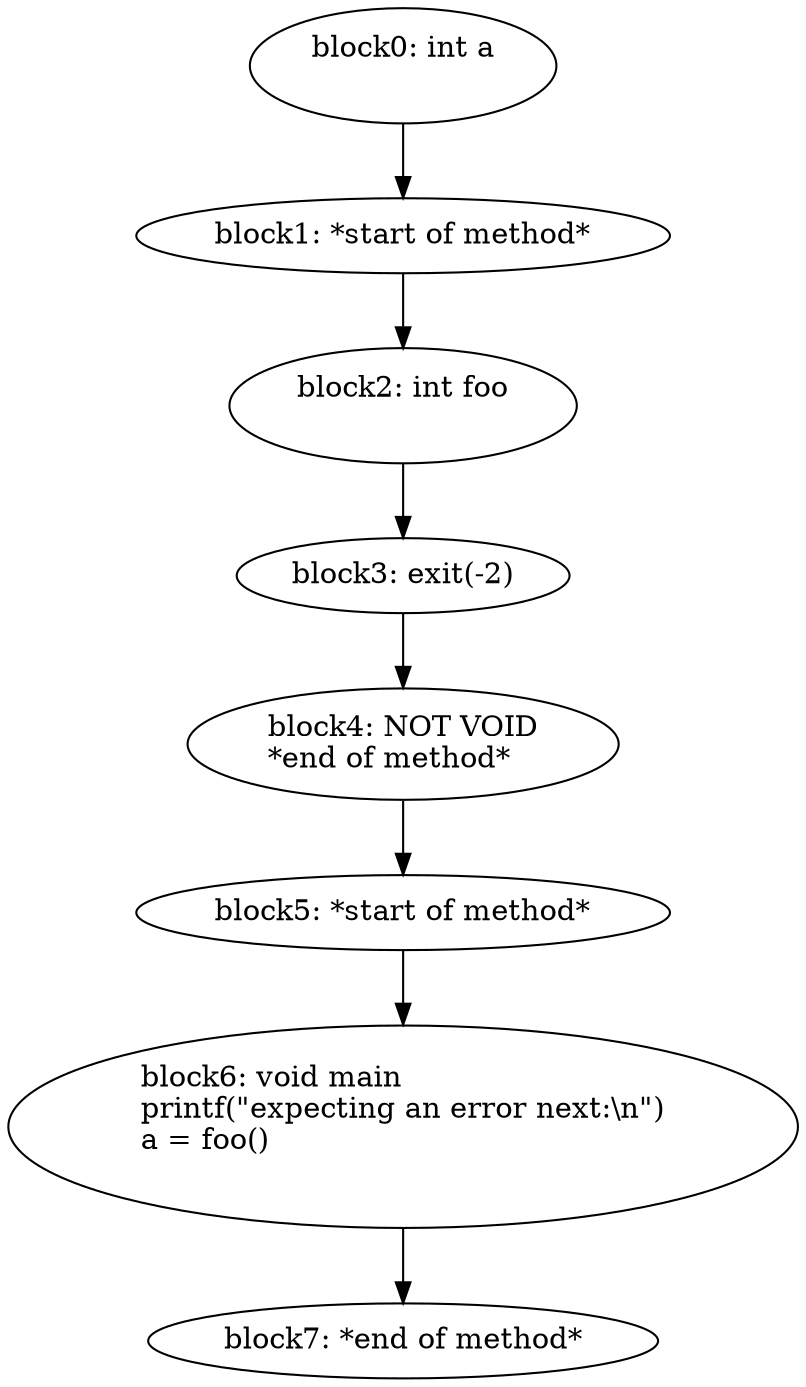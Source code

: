 digraph G {
  block0 [ label="block0: int\ a\l\l" ];
  block1 [ label="block1: *start\ of\ method*\l" ];
  block2 [ label="block2: int\ foo\l\l" ];
  block3 [ label="block3: exit\(-2\)\l" ];
  block4 [ label="block4: NOT\ VOID\l*end\ of\ method*\l" ];
  block5 [ label="block5: *start\ of\ method*\l" ];
  block6 [ label="block6: void\ main\lprintf\(\"expecting\ an\ error\ next\:\\n\"\)\la\ =\ foo\(\)\l\l" ];
  block7 [ label="block7: *end\ of\ method*\l" ];
  block0 -> block1;
  block1 -> block2;
  block2 -> block3;
  block3 -> block4;
  block4 -> block5;
  block5 -> block6;
  block6 -> block7;
}
